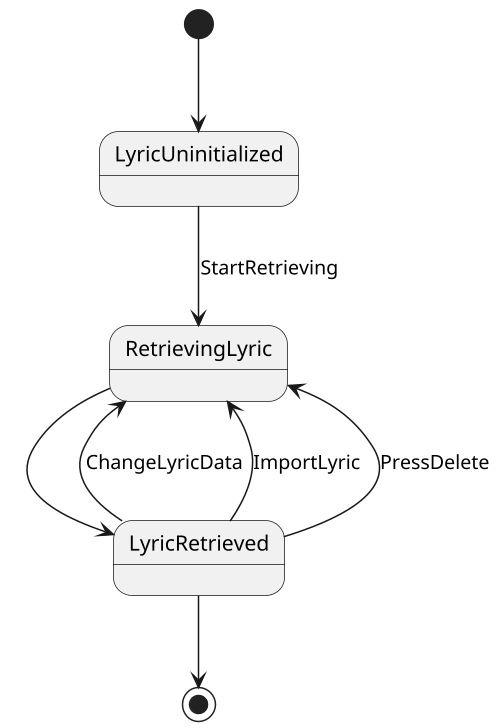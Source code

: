 @startuml SongInfoPageState
scale 500 width

[*] --> LyricUninitialized
LyricUninitialized --> RetrievingLyric : StartRetrieving
RetrievingLyric --> LyricRetrieved
LyricRetrieved --> RetrievingLyric : ChangeLyricData
LyricRetrieved --> RetrievingLyric : ImportLyric
LyricRetrieved --> RetrievingLyric : PressDelete
LyricRetrieved --> [*]

@enduml
